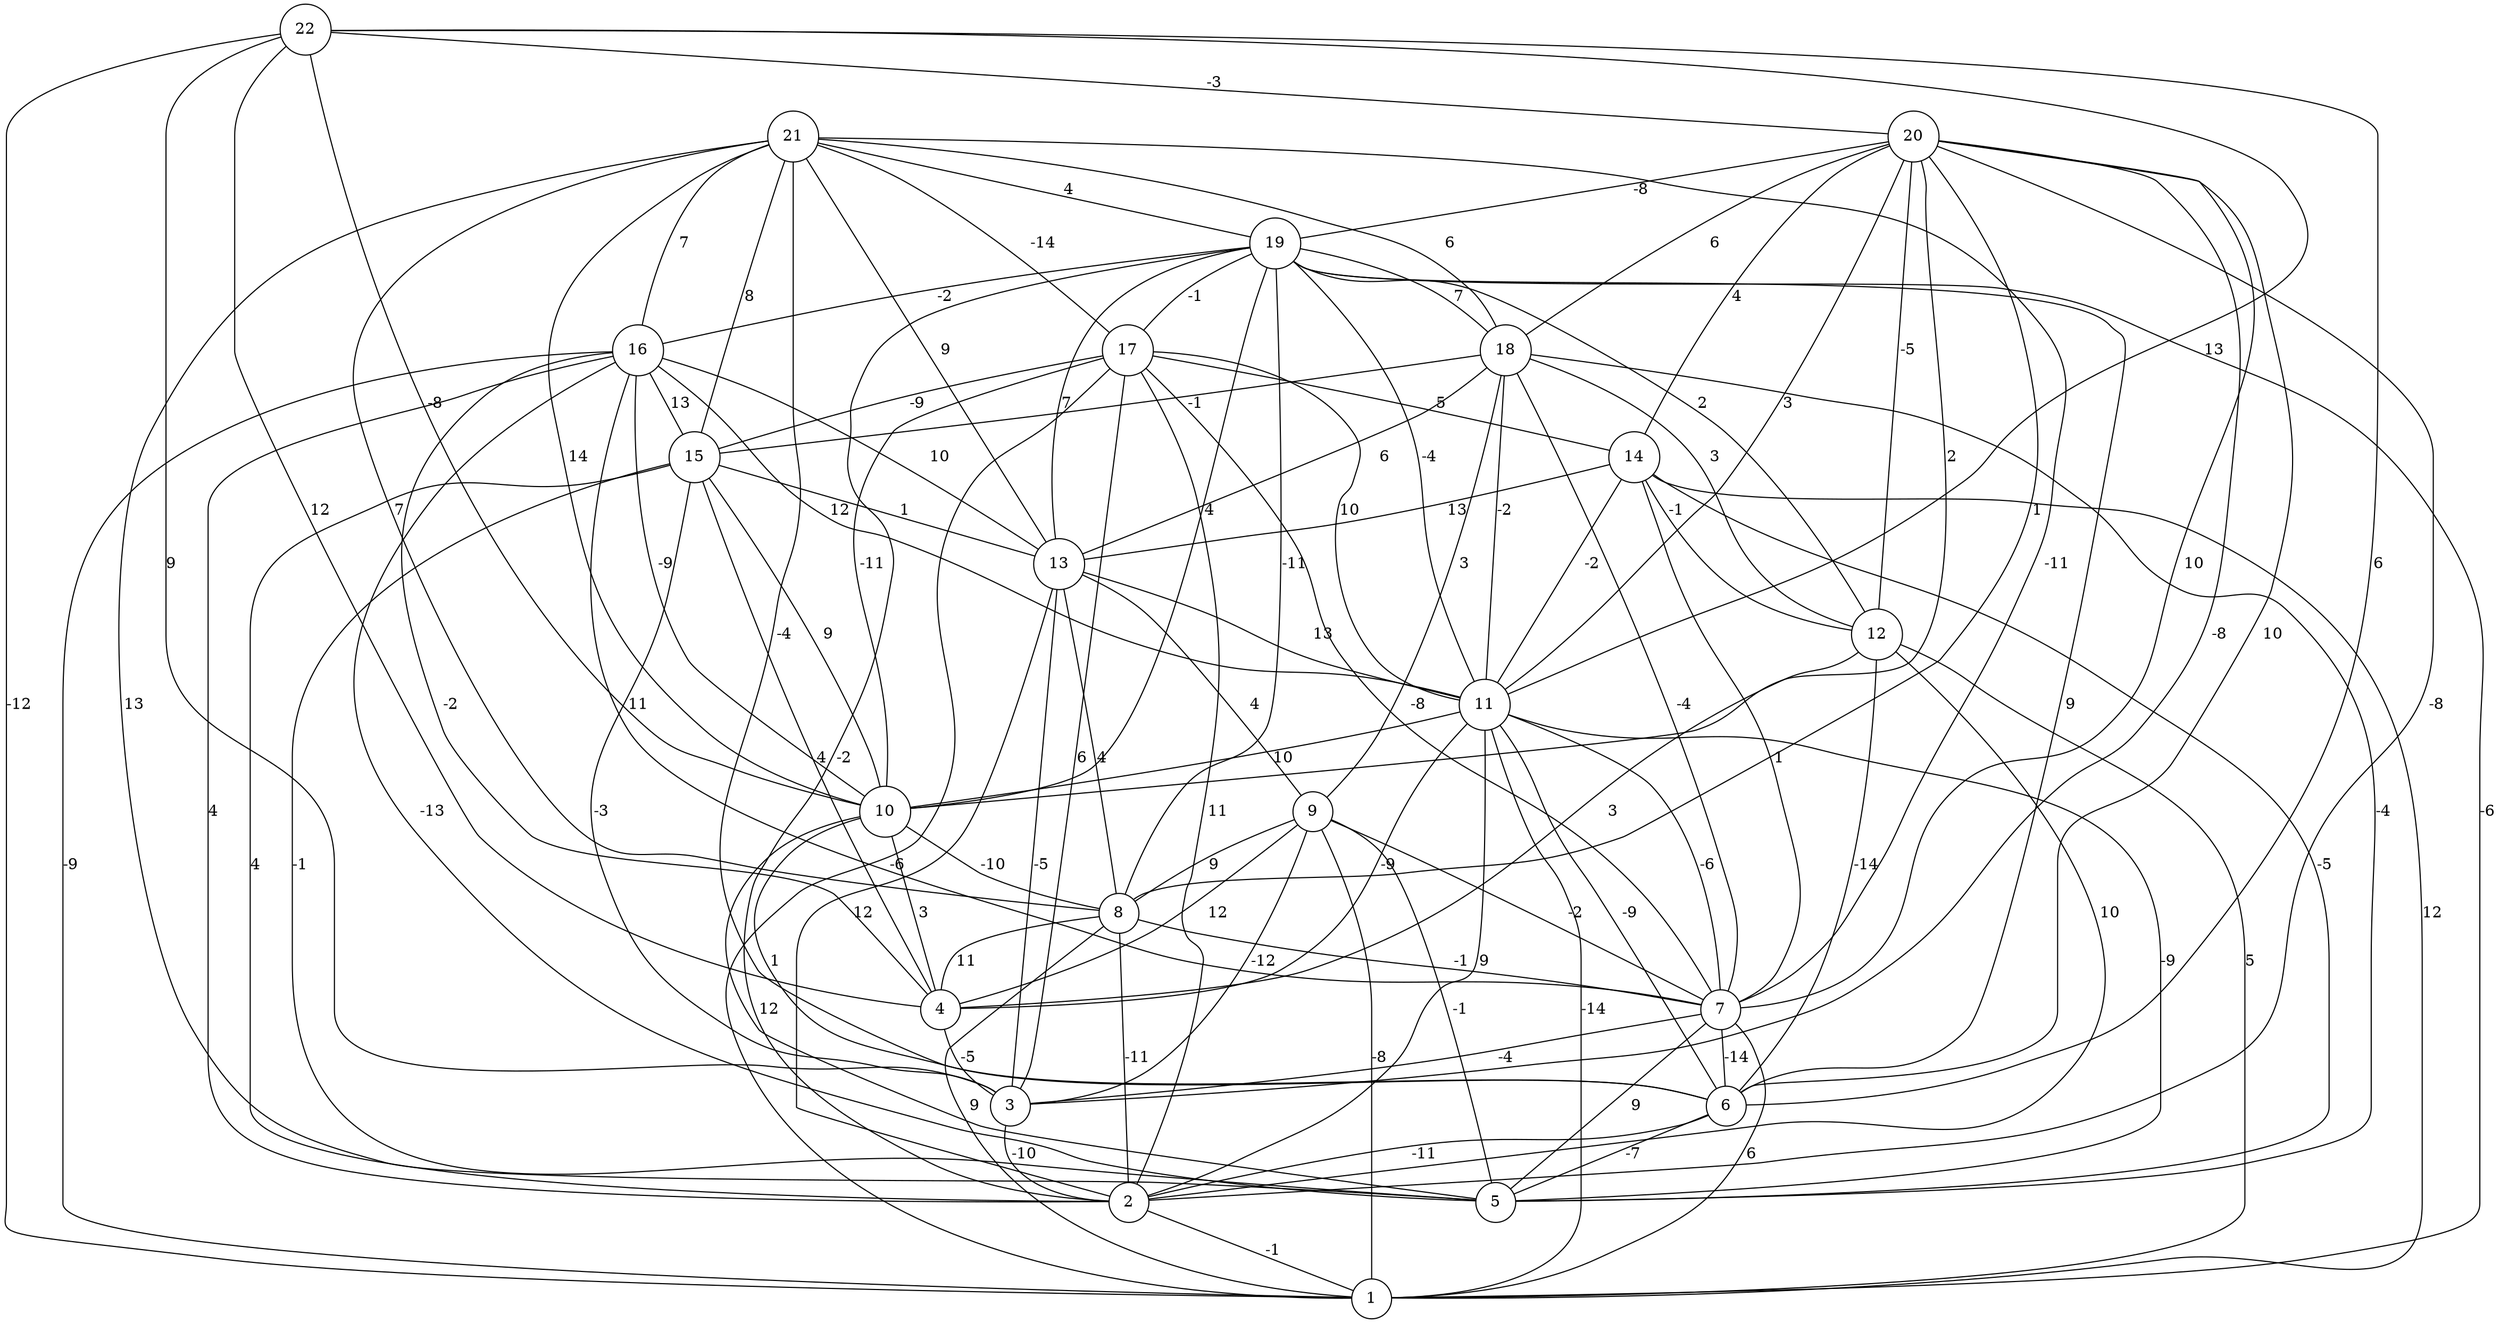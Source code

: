 graph { 
	 fontname="Helvetica,Arial,sans-serif" 
	 node [shape = circle]; 
	 22 -- 1 [label = "-12"];
	 22 -- 3 [label = "9"];
	 22 -- 4 [label = "12"];
	 22 -- 6 [label = "6"];
	 22 -- 10 [label = "-8"];
	 22 -- 11 [label = "13"];
	 22 -- 20 [label = "-3"];
	 21 -- 5 [label = "13"];
	 21 -- 6 [label = "-4"];
	 21 -- 7 [label = "-11"];
	 21 -- 8 [label = "7"];
	 21 -- 10 [label = "14"];
	 21 -- 13 [label = "9"];
	 21 -- 15 [label = "8"];
	 21 -- 16 [label = "7"];
	 21 -- 17 [label = "-14"];
	 21 -- 18 [label = "6"];
	 21 -- 19 [label = "4"];
	 20 -- 2 [label = "-8"];
	 20 -- 3 [label = "-8"];
	 20 -- 6 [label = "10"];
	 20 -- 7 [label = "10"];
	 20 -- 8 [label = "1"];
	 20 -- 10 [label = "2"];
	 20 -- 11 [label = "3"];
	 20 -- 12 [label = "-5"];
	 20 -- 14 [label = "4"];
	 20 -- 18 [label = "6"];
	 20 -- 19 [label = "-8"];
	 19 -- 1 [label = "-6"];
	 19 -- 2 [label = "-2"];
	 19 -- 6 [label = "9"];
	 19 -- 8 [label = "-11"];
	 19 -- 10 [label = "4"];
	 19 -- 11 [label = "-4"];
	 19 -- 12 [label = "2"];
	 19 -- 13 [label = "7"];
	 19 -- 16 [label = "-2"];
	 19 -- 17 [label = "-1"];
	 19 -- 18 [label = "7"];
	 18 -- 5 [label = "-4"];
	 18 -- 7 [label = "-4"];
	 18 -- 9 [label = "3"];
	 18 -- 11 [label = "-2"];
	 18 -- 12 [label = "3"];
	 18 -- 13 [label = "6"];
	 18 -- 15 [label = "-1"];
	 17 -- 1 [label = "-6"];
	 17 -- 2 [label = "11"];
	 17 -- 3 [label = "6"];
	 17 -- 7 [label = "-8"];
	 17 -- 10 [label = "-11"];
	 17 -- 11 [label = "10"];
	 17 -- 14 [label = "5"];
	 17 -- 15 [label = "-9"];
	 16 -- 1 [label = "-9"];
	 16 -- 2 [label = "4"];
	 16 -- 4 [label = "-2"];
	 16 -- 5 [label = "-13"];
	 16 -- 7 [label = "11"];
	 16 -- 10 [label = "-9"];
	 16 -- 11 [label = "12"];
	 16 -- 13 [label = "10"];
	 16 -- 15 [label = "13"];
	 15 -- 2 [label = "4"];
	 15 -- 3 [label = "-3"];
	 15 -- 4 [label = "4"];
	 15 -- 5 [label = "-1"];
	 15 -- 10 [label = "9"];
	 15 -- 13 [label = "1"];
	 14 -- 1 [label = "12"];
	 14 -- 5 [label = "-5"];
	 14 -- 7 [label = "1"];
	 14 -- 11 [label = "-2"];
	 14 -- 12 [label = "-1"];
	 14 -- 13 [label = "13"];
	 13 -- 2 [label = "12"];
	 13 -- 3 [label = "-5"];
	 13 -- 8 [label = "4"];
	 13 -- 9 [label = "4"];
	 13 -- 11 [label = "13"];
	 12 -- 1 [label = "5"];
	 12 -- 2 [label = "10"];
	 12 -- 4 [label = "3"];
	 12 -- 6 [label = "-14"];
	 11 -- 1 [label = "-14"];
	 11 -- 2 [label = "9"];
	 11 -- 4 [label = "-9"];
	 11 -- 5 [label = "-9"];
	 11 -- 6 [label = "-9"];
	 11 -- 7 [label = "-6"];
	 11 -- 10 [label = "10"];
	 10 -- 4 [label = "3"];
	 10 -- 5 [label = "12"];
	 10 -- 6 [label = "1"];
	 10 -- 8 [label = "-10"];
	 9 -- 1 [label = "-8"];
	 9 -- 3 [label = "-12"];
	 9 -- 4 [label = "12"];
	 9 -- 5 [label = "-1"];
	 9 -- 7 [label = "-2"];
	 9 -- 8 [label = "9"];
	 8 -- 1 [label = "9"];
	 8 -- 2 [label = "-11"];
	 8 -- 4 [label = "11"];
	 8 -- 7 [label = "-1"];
	 7 -- 1 [label = "6"];
	 7 -- 3 [label = "-4"];
	 7 -- 5 [label = "9"];
	 7 -- 6 [label = "-14"];
	 6 -- 2 [label = "-11"];
	 6 -- 5 [label = "-7"];
	 4 -- 3 [label = "-5"];
	 3 -- 2 [label = "-10"];
	 2 -- 1 [label = "-1"];
	 1;
	 2;
	 3;
	 4;
	 5;
	 6;
	 7;
	 8;
	 9;
	 10;
	 11;
	 12;
	 13;
	 14;
	 15;
	 16;
	 17;
	 18;
	 19;
	 20;
	 21;
	 22;
}
